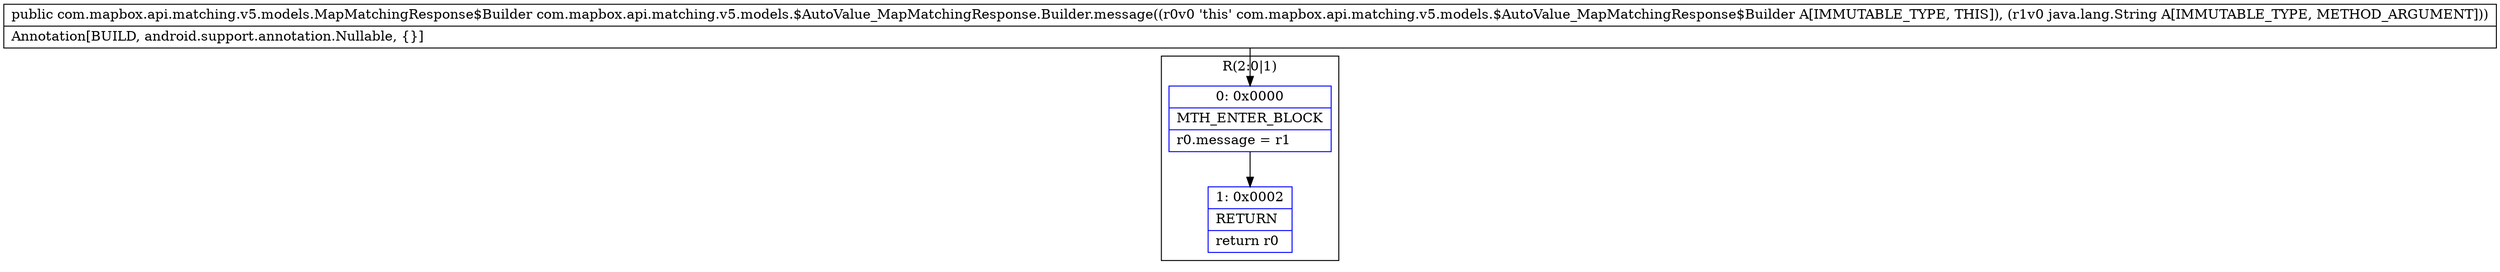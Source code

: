 digraph "CFG forcom.mapbox.api.matching.v5.models.$AutoValue_MapMatchingResponse.Builder.message(Ljava\/lang\/String;)Lcom\/mapbox\/api\/matching\/v5\/models\/MapMatchingResponse$Builder;" {
subgraph cluster_Region_1546173850 {
label = "R(2:0|1)";
node [shape=record,color=blue];
Node_0 [shape=record,label="{0\:\ 0x0000|MTH_ENTER_BLOCK\l|r0.message = r1\l}"];
Node_1 [shape=record,label="{1\:\ 0x0002|RETURN\l|return r0\l}"];
}
MethodNode[shape=record,label="{public com.mapbox.api.matching.v5.models.MapMatchingResponse$Builder com.mapbox.api.matching.v5.models.$AutoValue_MapMatchingResponse.Builder.message((r0v0 'this' com.mapbox.api.matching.v5.models.$AutoValue_MapMatchingResponse$Builder A[IMMUTABLE_TYPE, THIS]), (r1v0 java.lang.String A[IMMUTABLE_TYPE, METHOD_ARGUMENT]))  | Annotation[BUILD, android.support.annotation.Nullable, \{\}]\l}"];
MethodNode -> Node_0;
Node_0 -> Node_1;
}


